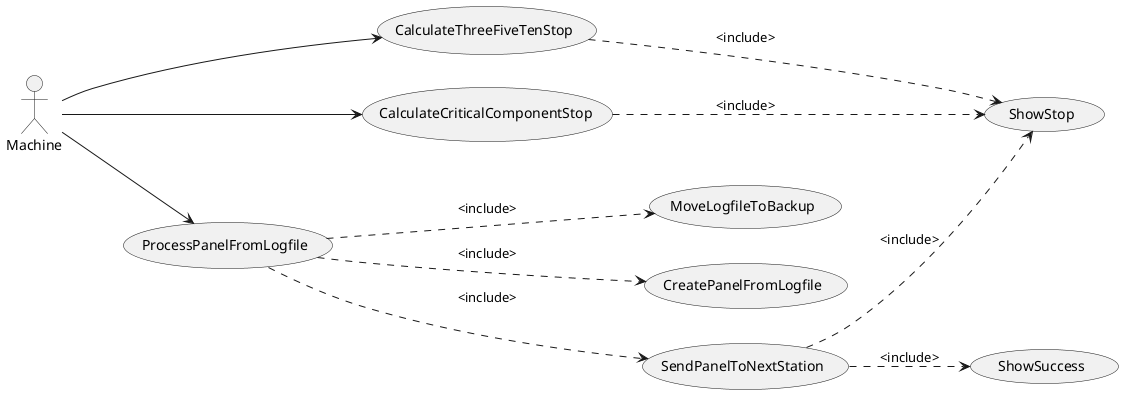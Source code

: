@startuml Use cases
left to right direction

usecase (MoveLogfileToBackup)
usecase (CreatePanelFromLogfile)
usecase (SendPanelToNextStation)
usecase (ShowStop)
usecase (ShowSuccess)
usecase (CalculateThreeFiveTenStop)
usecase (CalculateCriticalComponentStop) 

:Machine: --> (ProcessPanelFromLogfile)
(ProcessPanelFromLogfile) ..> (MoveLogfileToBackup) : "<include>"
(ProcessPanelFromLogfile) ..> (CreatePanelFromLogfile) : "<include>"
(ProcessPanelFromLogfile) ..> (SendPanelToNextStation) : "<include>"

(SendPanelToNextStation) ..> (ShowSuccess) : "<include>"
(SendPanelToNextStation) ..> (ShowStop) : "<include>"

:Machine: --> (CalculateThreeFiveTenStop)
(CalculateThreeFiveTenStop) ..> (ShowStop) : "<include>"

:Machine: --> (CalculateCriticalComponentStop)
(CalculateCriticalComponentStop) ..> (ShowStop) : "<include>"

@enduml